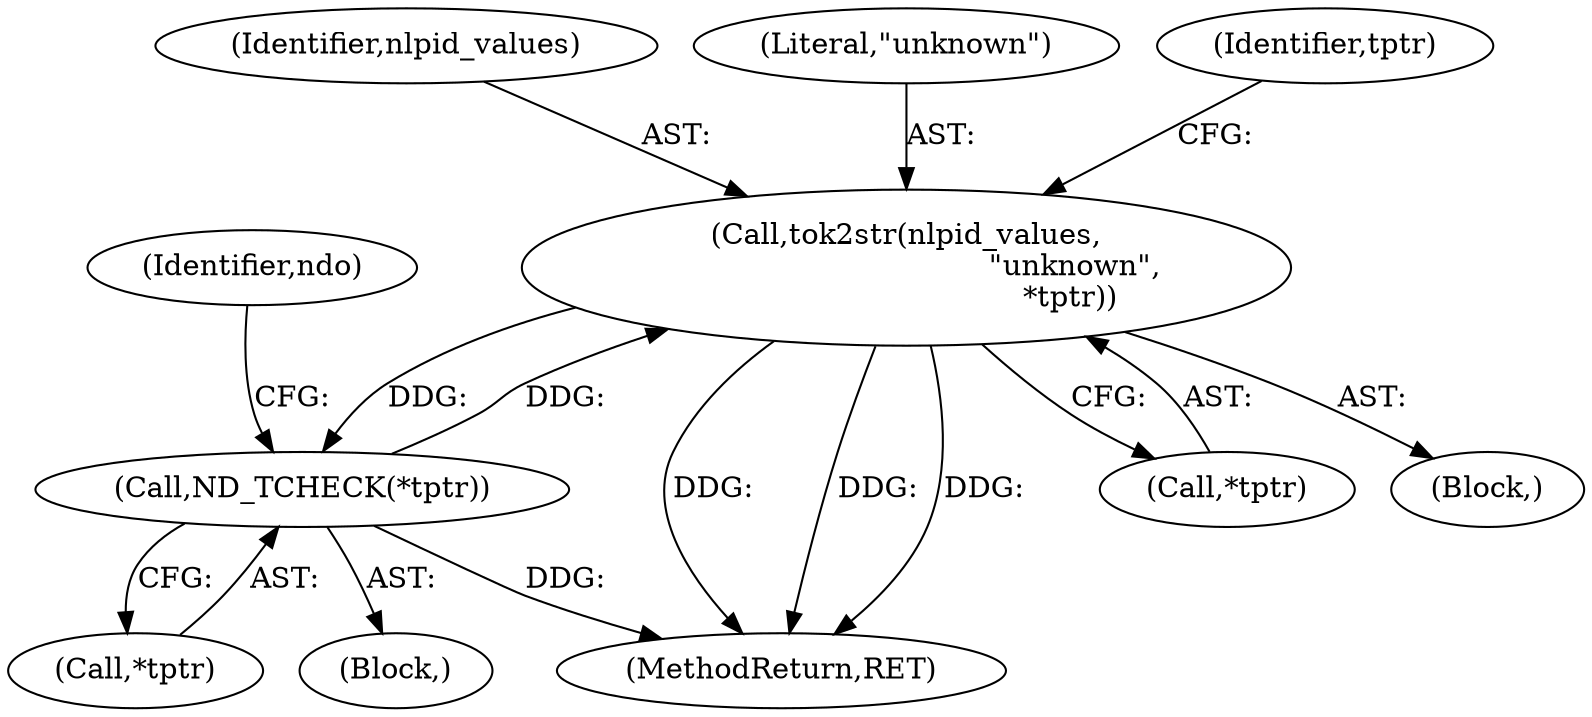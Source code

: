 digraph "0_tcpdump_331530a4076c69bbd2e3214db6ccbe834fb75640@pointer" {
"1000817" [label="(Call,tok2str(nlpid_values,\n                                    \"unknown\",\n                                   *tptr))"];
"1000808" [label="(Call,ND_TCHECK(*tptr))"];
"1000817" [label="(Call,tok2str(nlpid_values,\n                                    \"unknown\",\n                                   *tptr))"];
"1000868" [label="(MethodReturn,RET)"];
"1000809" [label="(Call,*tptr)"];
"1000817" [label="(Call,tok2str(nlpid_values,\n                                    \"unknown\",\n                                   *tptr))"];
"1000818" [label="(Identifier,nlpid_values)"];
"1000813" [label="(Identifier,ndo)"];
"1000820" [label="(Call,*tptr)"];
"1000819" [label="(Literal,\"unknown\")"];
"1000807" [label="(Block,)"];
"1000808" [label="(Call,ND_TCHECK(*tptr))"];
"1000816" [label="(Block,)"];
"1000823" [label="(Identifier,tptr)"];
"1000817" -> "1000816"  [label="AST: "];
"1000817" -> "1000820"  [label="CFG: "];
"1000818" -> "1000817"  [label="AST: "];
"1000819" -> "1000817"  [label="AST: "];
"1000820" -> "1000817"  [label="AST: "];
"1000823" -> "1000817"  [label="CFG: "];
"1000817" -> "1000868"  [label="DDG: "];
"1000817" -> "1000868"  [label="DDG: "];
"1000817" -> "1000868"  [label="DDG: "];
"1000817" -> "1000808"  [label="DDG: "];
"1000808" -> "1000817"  [label="DDG: "];
"1000808" -> "1000807"  [label="AST: "];
"1000808" -> "1000809"  [label="CFG: "];
"1000809" -> "1000808"  [label="AST: "];
"1000813" -> "1000808"  [label="CFG: "];
"1000808" -> "1000868"  [label="DDG: "];
}
